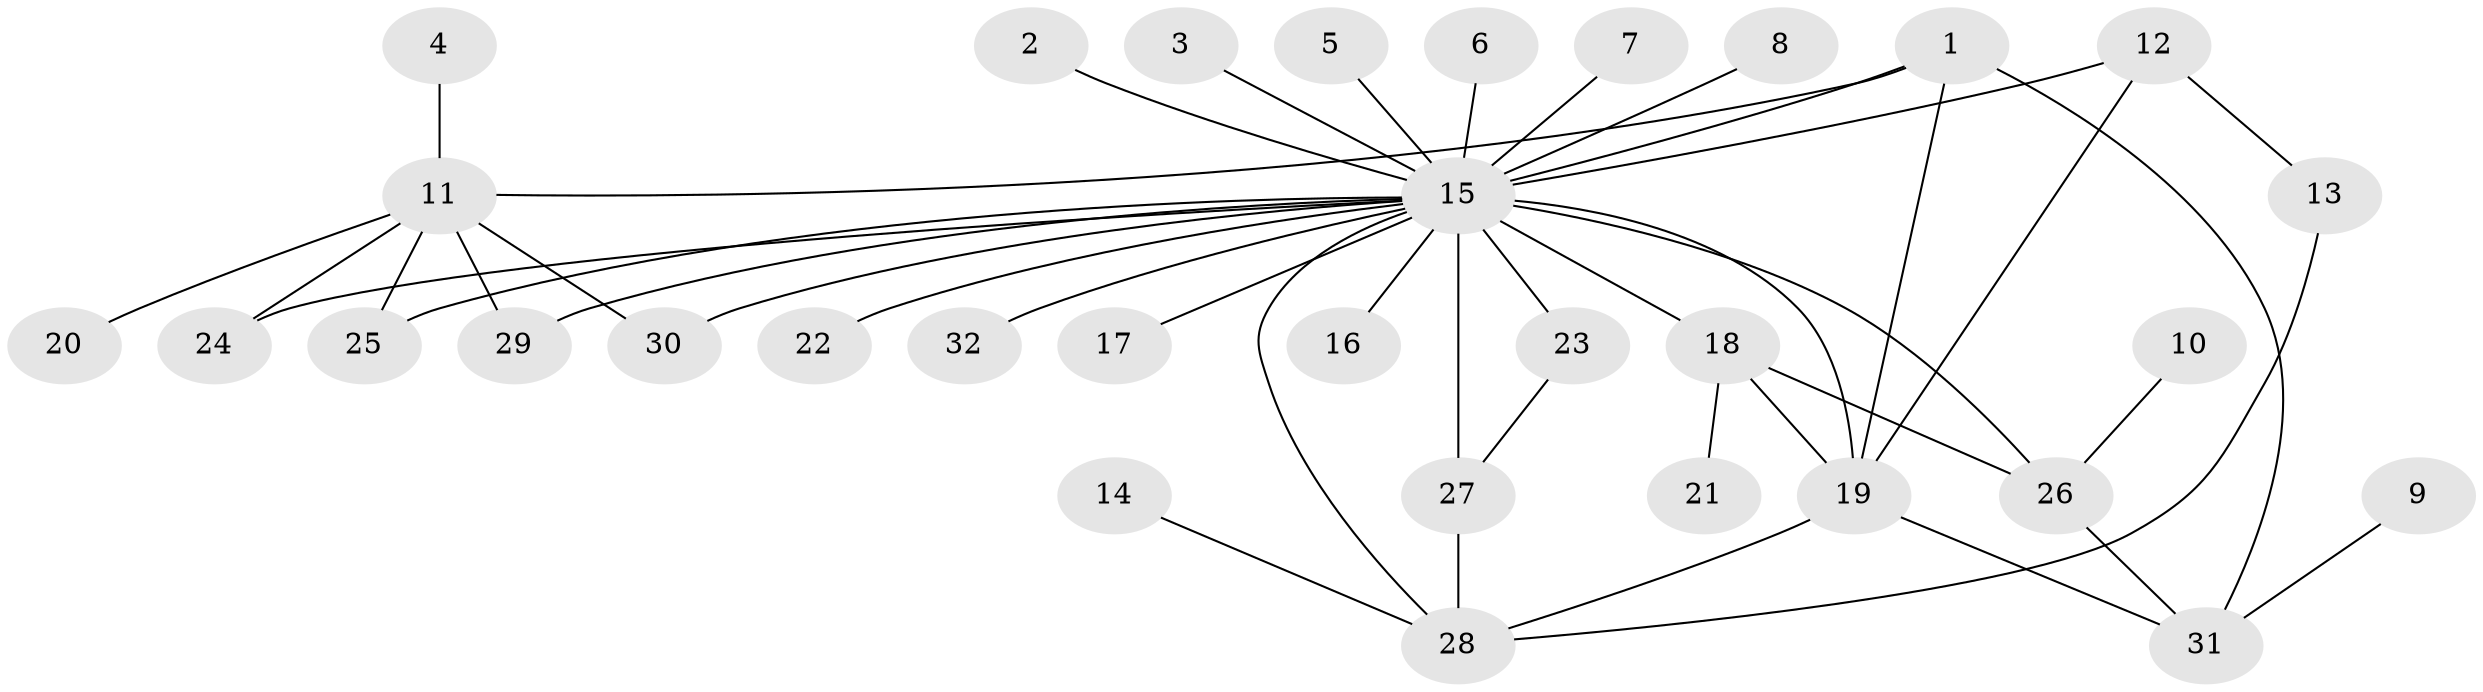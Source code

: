 // original degree distribution, {2: 0.31746031746031744, 30: 0.015873015873015872, 4: 0.1111111111111111, 3: 0.09523809523809523, 1: 0.36507936507936506, 7: 0.015873015873015872, 5: 0.06349206349206349, 6: 0.015873015873015872}
// Generated by graph-tools (version 1.1) at 2025/50/03/09/25 03:50:00]
// undirected, 32 vertices, 45 edges
graph export_dot {
graph [start="1"]
  node [color=gray90,style=filled];
  1;
  2;
  3;
  4;
  5;
  6;
  7;
  8;
  9;
  10;
  11;
  12;
  13;
  14;
  15;
  16;
  17;
  18;
  19;
  20;
  21;
  22;
  23;
  24;
  25;
  26;
  27;
  28;
  29;
  30;
  31;
  32;
  1 -- 11 [weight=1.0];
  1 -- 15 [weight=1.0];
  1 -- 19 [weight=1.0];
  1 -- 31 [weight=1.0];
  2 -- 15 [weight=1.0];
  3 -- 15 [weight=1.0];
  4 -- 11 [weight=1.0];
  5 -- 15 [weight=1.0];
  6 -- 15 [weight=1.0];
  7 -- 15 [weight=1.0];
  8 -- 15 [weight=1.0];
  9 -- 31 [weight=1.0];
  10 -- 26 [weight=1.0];
  11 -- 20 [weight=1.0];
  11 -- 24 [weight=1.0];
  11 -- 25 [weight=1.0];
  11 -- 29 [weight=1.0];
  11 -- 30 [weight=1.0];
  12 -- 13 [weight=1.0];
  12 -- 15 [weight=1.0];
  12 -- 19 [weight=1.0];
  13 -- 28 [weight=1.0];
  14 -- 28 [weight=1.0];
  15 -- 16 [weight=1.0];
  15 -- 17 [weight=1.0];
  15 -- 18 [weight=2.0];
  15 -- 19 [weight=2.0];
  15 -- 22 [weight=1.0];
  15 -- 23 [weight=1.0];
  15 -- 24 [weight=1.0];
  15 -- 25 [weight=1.0];
  15 -- 26 [weight=1.0];
  15 -- 27 [weight=3.0];
  15 -- 28 [weight=1.0];
  15 -- 29 [weight=1.0];
  15 -- 30 [weight=1.0];
  15 -- 32 [weight=1.0];
  18 -- 19 [weight=1.0];
  18 -- 21 [weight=1.0];
  18 -- 26 [weight=1.0];
  19 -- 28 [weight=1.0];
  19 -- 31 [weight=1.0];
  23 -- 27 [weight=1.0];
  26 -- 31 [weight=1.0];
  27 -- 28 [weight=1.0];
}
